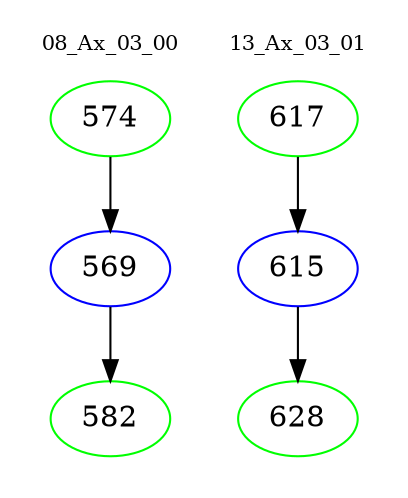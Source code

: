 digraph{
subgraph cluster_0 {
color = white
label = "08_Ax_03_00";
fontsize=10;
T0_574 [label="574", color="green"]
T0_574 -> T0_569 [color="black"]
T0_569 [label="569", color="blue"]
T0_569 -> T0_582 [color="black"]
T0_582 [label="582", color="green"]
}
subgraph cluster_1 {
color = white
label = "13_Ax_03_01";
fontsize=10;
T1_617 [label="617", color="green"]
T1_617 -> T1_615 [color="black"]
T1_615 [label="615", color="blue"]
T1_615 -> T1_628 [color="black"]
T1_628 [label="628", color="green"]
}
}
